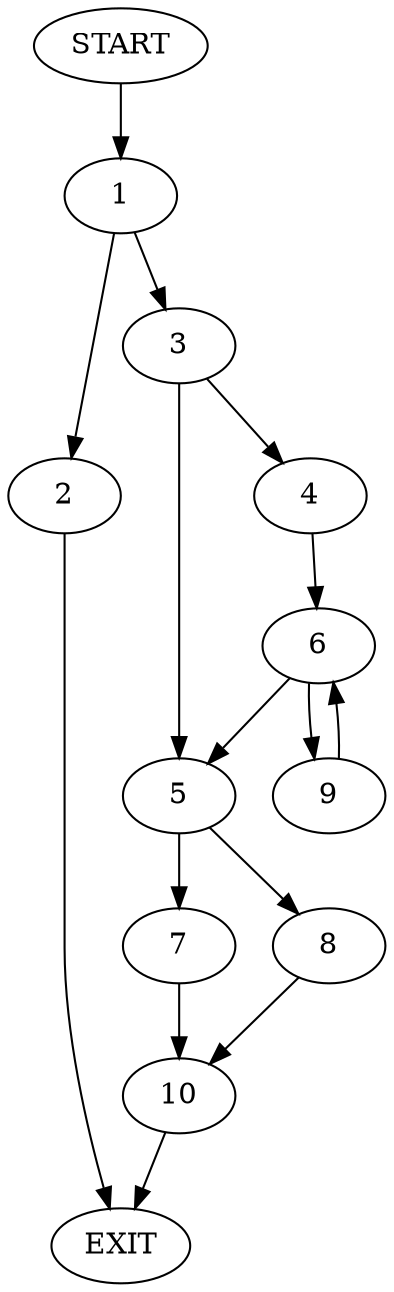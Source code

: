 digraph {
0 [label="START"]
11 [label="EXIT"]
0 -> 1
1 -> 2
1 -> 3
3 -> 4
3 -> 5
2 -> 11
4 -> 6
5 -> 7
5 -> 8
6 -> 9
6 -> 5
9 -> 6
8 -> 10
7 -> 10
10 -> 11
}
